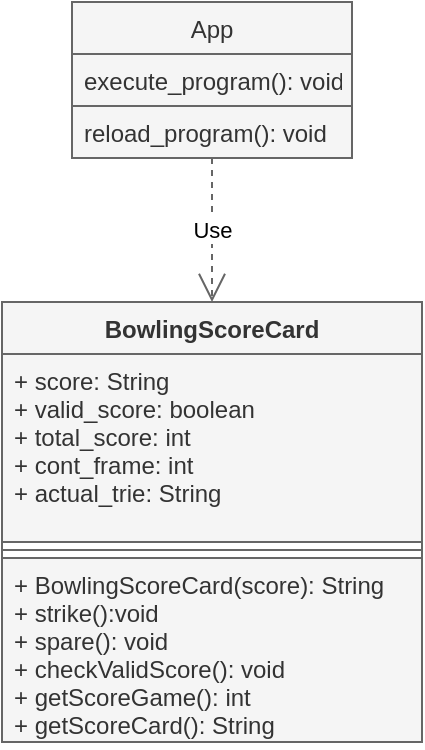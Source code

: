 <mxfile version="13.10.0" type="embed">
    <diagram id="67a_td5NpqTCObolOYfH" name="Page-1">
        <mxGraphModel dx="314" dy="605" grid="1" gridSize="10" guides="1" tooltips="1" connect="1" arrows="1" fold="1" page="1" pageScale="1" pageWidth="827" pageHeight="1169" background="#ffffff" math="0" shadow="0">
            <root>
                <mxCell id="0"/>
                <mxCell id="1" parent="0"/>
                <mxCell id="FCJc2zbi1lfGdsWeomKU-1" value="BowlingScoreCard" style="swimlane;fontStyle=1;align=center;verticalAlign=top;childLayout=stackLayout;horizontal=1;startSize=26;horizontalStack=0;resizeParent=1;resizeParentMax=0;resizeLast=0;collapsible=1;marginBottom=0;fillColor=#f5f5f5;strokeColor=#666666;fontColor=#333333;" parent="1" vertex="1">
                    <mxGeometry x="220" y="180" width="210" height="220" as="geometry"/>
                </mxCell>
                <mxCell id="FCJc2zbi1lfGdsWeomKU-2" value="+ score: String&#10;+ valid_score: boolean&#10;+ total_score: int&#10;+ cont_frame: int&#10;+ actual_trie: String" style="text;strokeColor=#666666;fillColor=#f5f5f5;align=left;verticalAlign=top;spacingLeft=4;spacingRight=4;overflow=hidden;rotatable=0;points=[[0,0.5],[1,0.5]];portConstraint=eastwest;fontColor=#333333;" parent="FCJc2zbi1lfGdsWeomKU-1" vertex="1">
                    <mxGeometry y="26" width="210" height="94" as="geometry"/>
                </mxCell>
                <mxCell id="FCJc2zbi1lfGdsWeomKU-3" value="" style="line;strokeWidth=1;fillColor=#f5f5f5;align=left;verticalAlign=middle;spacingTop=-1;spacingLeft=3;spacingRight=3;rotatable=0;labelPosition=right;points=[];portConstraint=eastwest;strokeColor=#666666;fontColor=#333333;" parent="FCJc2zbi1lfGdsWeomKU-1" vertex="1">
                    <mxGeometry y="120" width="210" height="8" as="geometry"/>
                </mxCell>
                <mxCell id="FCJc2zbi1lfGdsWeomKU-4" value="+ BowlingScoreCard(score): String&#10;+ strike():void&#10;+ spare(): void&#10;+ checkValidScore(): void&#10;+ getScoreGame(): int&#10;+ getScoreCard(): String" style="text;strokeColor=#666666;fillColor=#f5f5f5;align=left;verticalAlign=top;spacingLeft=4;spacingRight=4;overflow=hidden;rotatable=0;points=[[0,0.5],[1,0.5]];portConstraint=eastwest;fontColor=#333333;" parent="FCJc2zbi1lfGdsWeomKU-1" vertex="1">
                    <mxGeometry y="128" width="210" height="92" as="geometry"/>
                </mxCell>
                <mxCell id="FCJc2zbi1lfGdsWeomKU-5" value="App" style="swimlane;fontStyle=0;childLayout=stackLayout;horizontal=1;startSize=26;fillColor=#f5f5f5;horizontalStack=0;resizeParent=1;resizeParentMax=0;resizeLast=0;collapsible=1;marginBottom=0;strokeColor=#666666;fontColor=#333333;" parent="1" vertex="1">
                    <mxGeometry x="255" y="30" width="140" height="78" as="geometry"/>
                </mxCell>
                <mxCell id="FCJc2zbi1lfGdsWeomKU-6" value="execute_program(): void" style="text;strokeColor=#666666;fillColor=#f5f5f5;align=left;verticalAlign=top;spacingLeft=4;spacingRight=4;overflow=hidden;rotatable=0;points=[[0,0.5],[1,0.5]];portConstraint=eastwest;fontColor=#333333;" parent="FCJc2zbi1lfGdsWeomKU-5" vertex="1">
                    <mxGeometry y="26" width="140" height="26" as="geometry"/>
                </mxCell>
                <mxCell id="FCJc2zbi1lfGdsWeomKU-7" value="reload_program(): void" style="text;strokeColor=#666666;fillColor=#f5f5f5;align=left;verticalAlign=top;spacingLeft=4;spacingRight=4;overflow=hidden;rotatable=0;points=[[0,0.5],[1,0.5]];portConstraint=eastwest;fontColor=#333333;" parent="FCJc2zbi1lfGdsWeomKU-5" vertex="1">
                    <mxGeometry y="52" width="140" height="26" as="geometry"/>
                </mxCell>
                <mxCell id="FCJc2zbi1lfGdsWeomKU-9" value="Use" style="endArrow=open;endSize=12;dashed=1;html=1;entryX=0.5;entryY=0;entryDx=0;entryDy=0;exitX=0.5;exitY=1;exitDx=0;exitDy=0;exitPerimeter=0;fillColor=#f5f5f5;strokeColor=#666666;" parent="1" source="FCJc2zbi1lfGdsWeomKU-7" target="FCJc2zbi1lfGdsWeomKU-1" edge="1">
                    <mxGeometry width="160" relative="1" as="geometry">
                        <mxPoint x="150" y="140" as="sourcePoint"/>
                        <mxPoint x="310" y="140" as="targetPoint"/>
                    </mxGeometry>
                </mxCell>
            </root>
        </mxGraphModel>
    </diagram>
</mxfile>